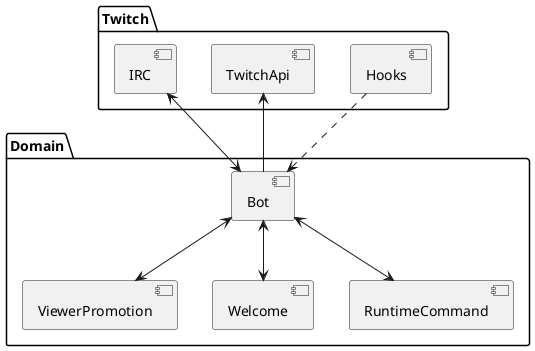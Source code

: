 @startuml
'https://plantuml.com/component-diagram


package "Twitch" {
    [Hooks]
    [TwitchApi]
    [IRC]
}

package "Domain" {
    [Bot]

    Bot <--> [ViewerPromotion]
    Bot <--> [Welcome]
    Bot <--> [RuntimeCommand]

    Hooks ..> Bot
    TwitchApi <-- Bot
    IRC <--> Bot
}


@enduml